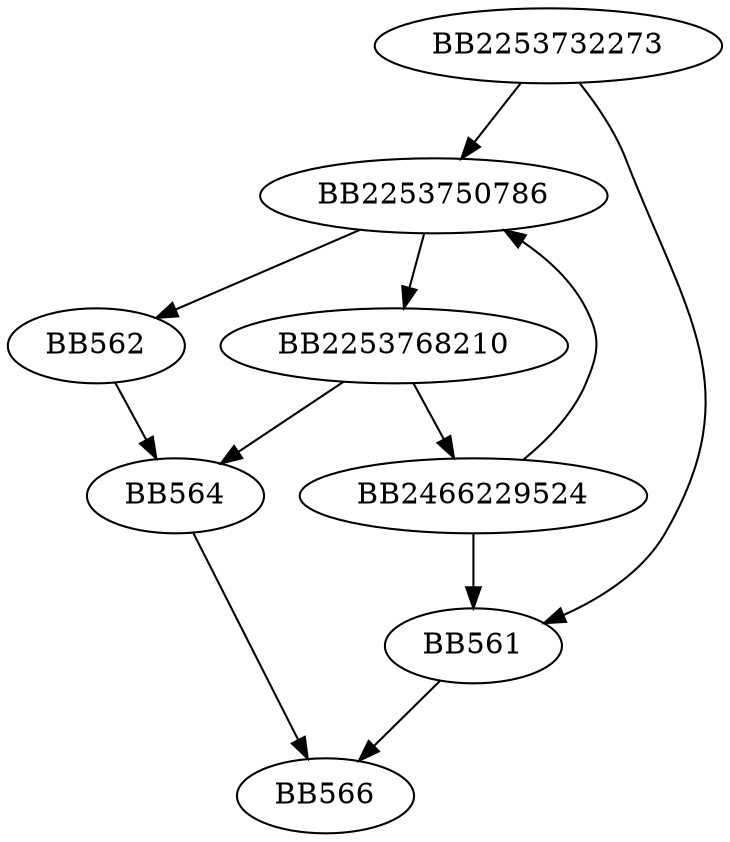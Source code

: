 digraph G{
	BB2253732273->BB2253750786;
	BB2253732273->BB561;
	BB2253750786->BB562;
	BB2253750786->BB2253768210;
	BB2253768210->BB564;
	BB2253768210->BB2466229524;
	BB2466229524->BB2253750786;
	BB2466229524->BB561;
	BB562->BB564;
	BB564->BB566;
	BB561->BB566;
}
